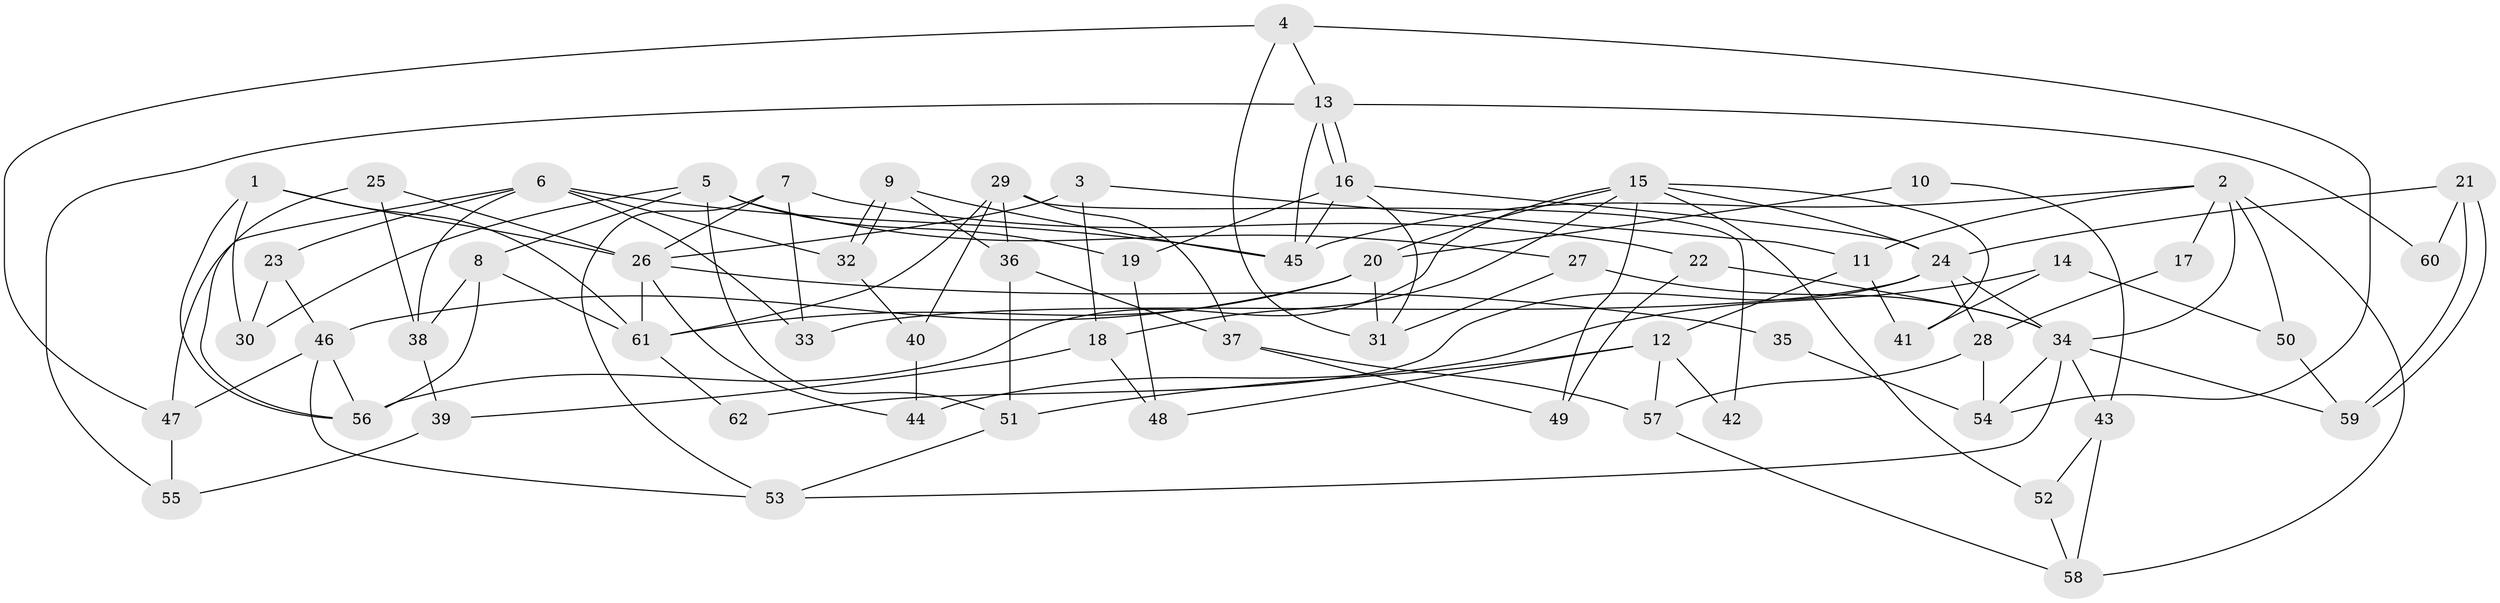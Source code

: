 // Generated by graph-tools (version 1.1) at 2025/02/03/09/25 03:02:02]
// undirected, 62 vertices, 124 edges
graph export_dot {
graph [start="1"]
  node [color=gray90,style=filled];
  1;
  2;
  3;
  4;
  5;
  6;
  7;
  8;
  9;
  10;
  11;
  12;
  13;
  14;
  15;
  16;
  17;
  18;
  19;
  20;
  21;
  22;
  23;
  24;
  25;
  26;
  27;
  28;
  29;
  30;
  31;
  32;
  33;
  34;
  35;
  36;
  37;
  38;
  39;
  40;
  41;
  42;
  43;
  44;
  45;
  46;
  47;
  48;
  49;
  50;
  51;
  52;
  53;
  54;
  55;
  56;
  57;
  58;
  59;
  60;
  61;
  62;
  1 -- 30;
  1 -- 26;
  1 -- 56;
  1 -- 61;
  2 -- 45;
  2 -- 34;
  2 -- 11;
  2 -- 17;
  2 -- 50;
  2 -- 58;
  3 -- 18;
  3 -- 26;
  3 -- 11;
  4 -- 54;
  4 -- 13;
  4 -- 31;
  4 -- 47;
  5 -- 51;
  5 -- 19;
  5 -- 8;
  5 -- 27;
  5 -- 30;
  6 -- 33;
  6 -- 47;
  6 -- 23;
  6 -- 32;
  6 -- 38;
  6 -- 45;
  7 -- 22;
  7 -- 26;
  7 -- 33;
  7 -- 53;
  8 -- 56;
  8 -- 38;
  8 -- 61;
  9 -- 32;
  9 -- 32;
  9 -- 45;
  9 -- 36;
  10 -- 43;
  10 -- 20;
  11 -- 12;
  11 -- 41;
  12 -- 51;
  12 -- 42;
  12 -- 48;
  12 -- 57;
  13 -- 45;
  13 -- 16;
  13 -- 16;
  13 -- 55;
  13 -- 60;
  14 -- 50;
  14 -- 41;
  14 -- 44;
  15 -- 20;
  15 -- 56;
  15 -- 18;
  15 -- 24;
  15 -- 41;
  15 -- 49;
  15 -- 52;
  16 -- 24;
  16 -- 19;
  16 -- 31;
  16 -- 45;
  17 -- 28;
  18 -- 39;
  18 -- 48;
  19 -- 48;
  20 -- 61;
  20 -- 31;
  20 -- 46;
  21 -- 24;
  21 -- 59;
  21 -- 59;
  21 -- 60;
  22 -- 34;
  22 -- 49;
  23 -- 46;
  23 -- 30;
  24 -- 34;
  24 -- 28;
  24 -- 33;
  24 -- 62;
  25 -- 26;
  25 -- 38;
  25 -- 56;
  26 -- 44;
  26 -- 61;
  26 -- 35;
  27 -- 31;
  27 -- 34;
  28 -- 57;
  28 -- 54;
  29 -- 37;
  29 -- 61;
  29 -- 36;
  29 -- 40;
  29 -- 42;
  32 -- 40;
  34 -- 53;
  34 -- 43;
  34 -- 54;
  34 -- 59;
  35 -- 54;
  36 -- 37;
  36 -- 51;
  37 -- 57;
  37 -- 49;
  38 -- 39;
  39 -- 55;
  40 -- 44;
  43 -- 52;
  43 -- 58;
  46 -- 56;
  46 -- 47;
  46 -- 53;
  47 -- 55;
  50 -- 59;
  51 -- 53;
  52 -- 58;
  57 -- 58;
  61 -- 62;
}
